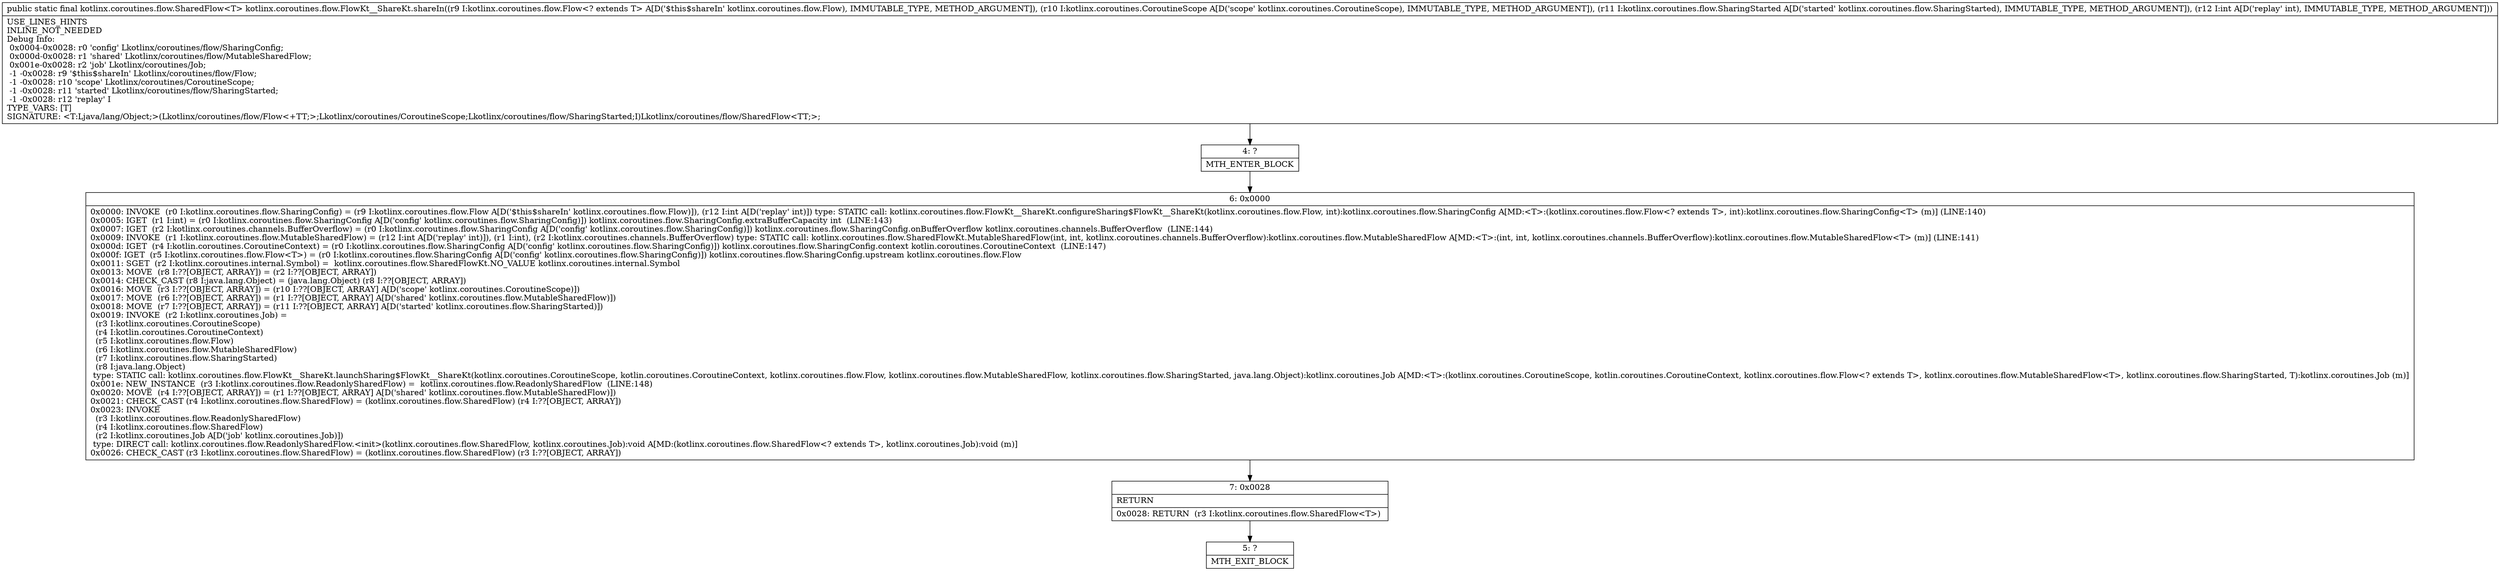 digraph "CFG forkotlinx.coroutines.flow.FlowKt__ShareKt.shareIn(Lkotlinx\/coroutines\/flow\/Flow;Lkotlinx\/coroutines\/CoroutineScope;Lkotlinx\/coroutines\/flow\/SharingStarted;I)Lkotlinx\/coroutines\/flow\/SharedFlow;" {
Node_4 [shape=record,label="{4\:\ ?|MTH_ENTER_BLOCK\l}"];
Node_6 [shape=record,label="{6\:\ 0x0000|0x0000: INVOKE  (r0 I:kotlinx.coroutines.flow.SharingConfig) = (r9 I:kotlinx.coroutines.flow.Flow A[D('$this$shareIn' kotlinx.coroutines.flow.Flow)]), (r12 I:int A[D('replay' int)]) type: STATIC call: kotlinx.coroutines.flow.FlowKt__ShareKt.configureSharing$FlowKt__ShareKt(kotlinx.coroutines.flow.Flow, int):kotlinx.coroutines.flow.SharingConfig A[MD:\<T\>:(kotlinx.coroutines.flow.Flow\<? extends T\>, int):kotlinx.coroutines.flow.SharingConfig\<T\> (m)] (LINE:140)\l0x0005: IGET  (r1 I:int) = (r0 I:kotlinx.coroutines.flow.SharingConfig A[D('config' kotlinx.coroutines.flow.SharingConfig)]) kotlinx.coroutines.flow.SharingConfig.extraBufferCapacity int  (LINE:143)\l0x0007: IGET  (r2 I:kotlinx.coroutines.channels.BufferOverflow) = (r0 I:kotlinx.coroutines.flow.SharingConfig A[D('config' kotlinx.coroutines.flow.SharingConfig)]) kotlinx.coroutines.flow.SharingConfig.onBufferOverflow kotlinx.coroutines.channels.BufferOverflow  (LINE:144)\l0x0009: INVOKE  (r1 I:kotlinx.coroutines.flow.MutableSharedFlow) = (r12 I:int A[D('replay' int)]), (r1 I:int), (r2 I:kotlinx.coroutines.channels.BufferOverflow) type: STATIC call: kotlinx.coroutines.flow.SharedFlowKt.MutableSharedFlow(int, int, kotlinx.coroutines.channels.BufferOverflow):kotlinx.coroutines.flow.MutableSharedFlow A[MD:\<T\>:(int, int, kotlinx.coroutines.channels.BufferOverflow):kotlinx.coroutines.flow.MutableSharedFlow\<T\> (m)] (LINE:141)\l0x000d: IGET  (r4 I:kotlin.coroutines.CoroutineContext) = (r0 I:kotlinx.coroutines.flow.SharingConfig A[D('config' kotlinx.coroutines.flow.SharingConfig)]) kotlinx.coroutines.flow.SharingConfig.context kotlin.coroutines.CoroutineContext  (LINE:147)\l0x000f: IGET  (r5 I:kotlinx.coroutines.flow.Flow\<T\>) = (r0 I:kotlinx.coroutines.flow.SharingConfig A[D('config' kotlinx.coroutines.flow.SharingConfig)]) kotlinx.coroutines.flow.SharingConfig.upstream kotlinx.coroutines.flow.Flow \l0x0011: SGET  (r2 I:kotlinx.coroutines.internal.Symbol) =  kotlinx.coroutines.flow.SharedFlowKt.NO_VALUE kotlinx.coroutines.internal.Symbol \l0x0013: MOVE  (r8 I:??[OBJECT, ARRAY]) = (r2 I:??[OBJECT, ARRAY]) \l0x0014: CHECK_CAST (r8 I:java.lang.Object) = (java.lang.Object) (r8 I:??[OBJECT, ARRAY]) \l0x0016: MOVE  (r3 I:??[OBJECT, ARRAY]) = (r10 I:??[OBJECT, ARRAY] A[D('scope' kotlinx.coroutines.CoroutineScope)]) \l0x0017: MOVE  (r6 I:??[OBJECT, ARRAY]) = (r1 I:??[OBJECT, ARRAY] A[D('shared' kotlinx.coroutines.flow.MutableSharedFlow)]) \l0x0018: MOVE  (r7 I:??[OBJECT, ARRAY]) = (r11 I:??[OBJECT, ARRAY] A[D('started' kotlinx.coroutines.flow.SharingStarted)]) \l0x0019: INVOKE  (r2 I:kotlinx.coroutines.Job) = \l  (r3 I:kotlinx.coroutines.CoroutineScope)\l  (r4 I:kotlin.coroutines.CoroutineContext)\l  (r5 I:kotlinx.coroutines.flow.Flow)\l  (r6 I:kotlinx.coroutines.flow.MutableSharedFlow)\l  (r7 I:kotlinx.coroutines.flow.SharingStarted)\l  (r8 I:java.lang.Object)\l type: STATIC call: kotlinx.coroutines.flow.FlowKt__ShareKt.launchSharing$FlowKt__ShareKt(kotlinx.coroutines.CoroutineScope, kotlin.coroutines.CoroutineContext, kotlinx.coroutines.flow.Flow, kotlinx.coroutines.flow.MutableSharedFlow, kotlinx.coroutines.flow.SharingStarted, java.lang.Object):kotlinx.coroutines.Job A[MD:\<T\>:(kotlinx.coroutines.CoroutineScope, kotlin.coroutines.CoroutineContext, kotlinx.coroutines.flow.Flow\<? extends T\>, kotlinx.coroutines.flow.MutableSharedFlow\<T\>, kotlinx.coroutines.flow.SharingStarted, T):kotlinx.coroutines.Job (m)]\l0x001e: NEW_INSTANCE  (r3 I:kotlinx.coroutines.flow.ReadonlySharedFlow) =  kotlinx.coroutines.flow.ReadonlySharedFlow  (LINE:148)\l0x0020: MOVE  (r4 I:??[OBJECT, ARRAY]) = (r1 I:??[OBJECT, ARRAY] A[D('shared' kotlinx.coroutines.flow.MutableSharedFlow)]) \l0x0021: CHECK_CAST (r4 I:kotlinx.coroutines.flow.SharedFlow) = (kotlinx.coroutines.flow.SharedFlow) (r4 I:??[OBJECT, ARRAY]) \l0x0023: INVOKE  \l  (r3 I:kotlinx.coroutines.flow.ReadonlySharedFlow)\l  (r4 I:kotlinx.coroutines.flow.SharedFlow)\l  (r2 I:kotlinx.coroutines.Job A[D('job' kotlinx.coroutines.Job)])\l type: DIRECT call: kotlinx.coroutines.flow.ReadonlySharedFlow.\<init\>(kotlinx.coroutines.flow.SharedFlow, kotlinx.coroutines.Job):void A[MD:(kotlinx.coroutines.flow.SharedFlow\<? extends T\>, kotlinx.coroutines.Job):void (m)]\l0x0026: CHECK_CAST (r3 I:kotlinx.coroutines.flow.SharedFlow) = (kotlinx.coroutines.flow.SharedFlow) (r3 I:??[OBJECT, ARRAY]) \l}"];
Node_7 [shape=record,label="{7\:\ 0x0028|RETURN\l|0x0028: RETURN  (r3 I:kotlinx.coroutines.flow.SharedFlow\<T\>) \l}"];
Node_5 [shape=record,label="{5\:\ ?|MTH_EXIT_BLOCK\l}"];
MethodNode[shape=record,label="{public static final kotlinx.coroutines.flow.SharedFlow\<T\> kotlinx.coroutines.flow.FlowKt__ShareKt.shareIn((r9 I:kotlinx.coroutines.flow.Flow\<? extends T\> A[D('$this$shareIn' kotlinx.coroutines.flow.Flow), IMMUTABLE_TYPE, METHOD_ARGUMENT]), (r10 I:kotlinx.coroutines.CoroutineScope A[D('scope' kotlinx.coroutines.CoroutineScope), IMMUTABLE_TYPE, METHOD_ARGUMENT]), (r11 I:kotlinx.coroutines.flow.SharingStarted A[D('started' kotlinx.coroutines.flow.SharingStarted), IMMUTABLE_TYPE, METHOD_ARGUMENT]), (r12 I:int A[D('replay' int), IMMUTABLE_TYPE, METHOD_ARGUMENT]))  | USE_LINES_HINTS\lINLINE_NOT_NEEDED\lDebug Info:\l  0x0004\-0x0028: r0 'config' Lkotlinx\/coroutines\/flow\/SharingConfig;\l  0x000d\-0x0028: r1 'shared' Lkotlinx\/coroutines\/flow\/MutableSharedFlow;\l  0x001e\-0x0028: r2 'job' Lkotlinx\/coroutines\/Job;\l  \-1 \-0x0028: r9 '$this$shareIn' Lkotlinx\/coroutines\/flow\/Flow;\l  \-1 \-0x0028: r10 'scope' Lkotlinx\/coroutines\/CoroutineScope;\l  \-1 \-0x0028: r11 'started' Lkotlinx\/coroutines\/flow\/SharingStarted;\l  \-1 \-0x0028: r12 'replay' I\lTYPE_VARS: [T]\lSIGNATURE: \<T:Ljava\/lang\/Object;\>(Lkotlinx\/coroutines\/flow\/Flow\<+TT;\>;Lkotlinx\/coroutines\/CoroutineScope;Lkotlinx\/coroutines\/flow\/SharingStarted;I)Lkotlinx\/coroutines\/flow\/SharedFlow\<TT;\>;\l}"];
MethodNode -> Node_4;Node_4 -> Node_6;
Node_6 -> Node_7;
Node_7 -> Node_5;
}

